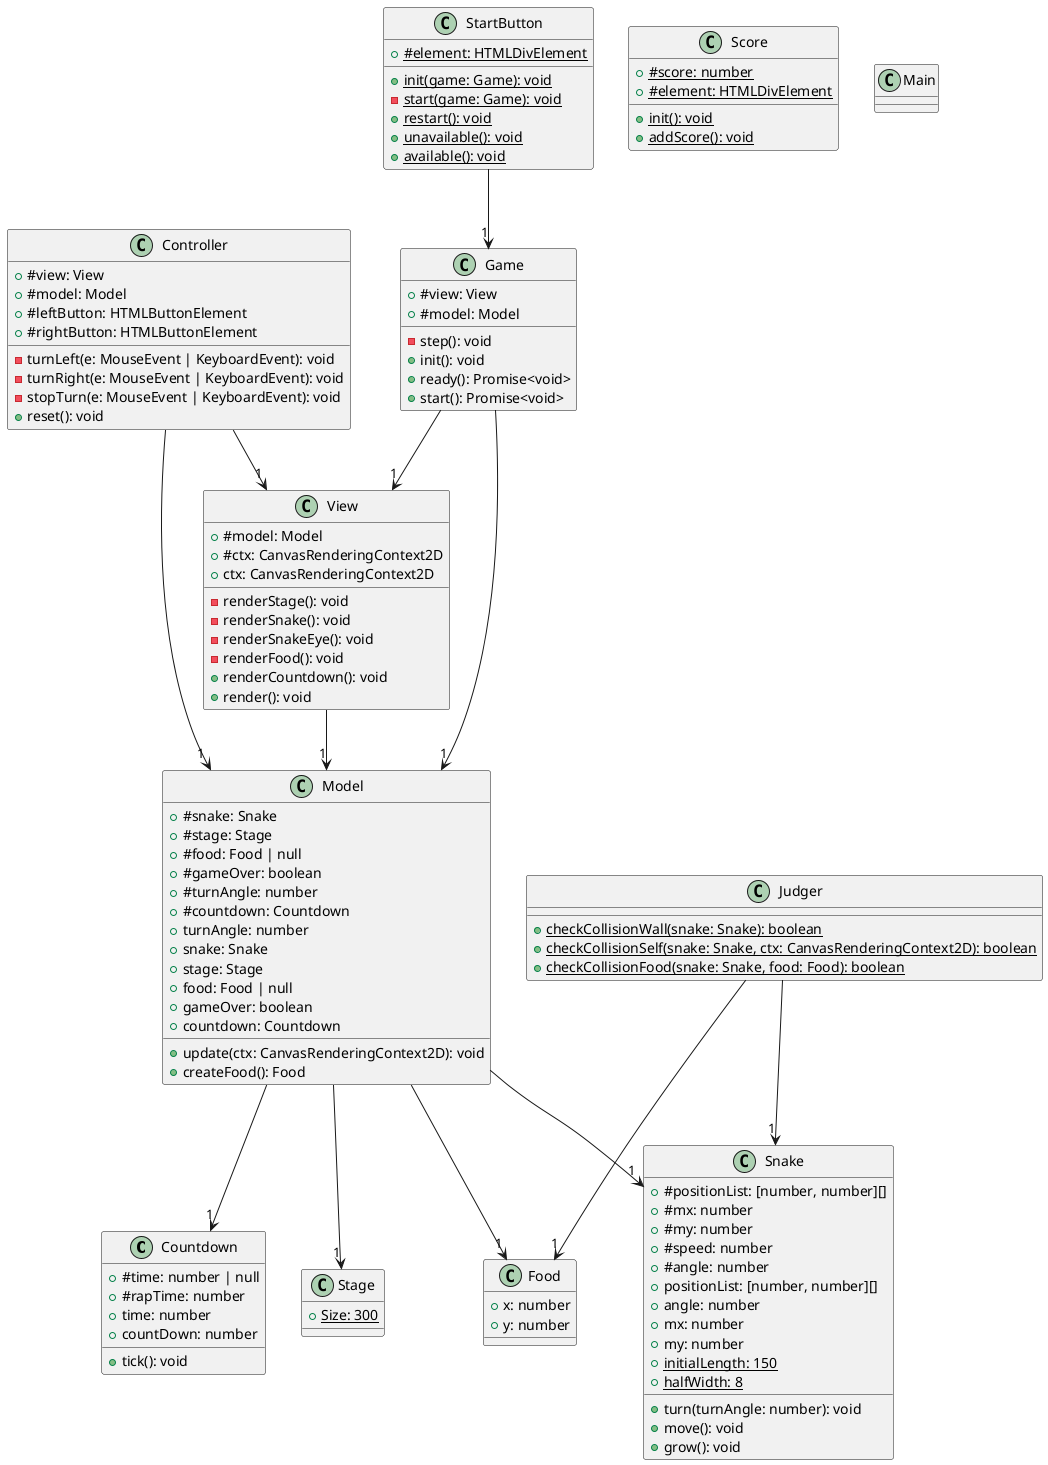 @startuml
class Countdown {
    +#time: number | null
    +#rapTime: number
    +tick(): void
    +time: number
    +countDown: number
}
class Food {
    +x: number
    +y: number
}
class Stage {
    +{static} Size: 300
}
class Snake {
    +#positionList: [number, number][]
    +#mx: number
    +#my: number
    +#speed: number
    +#angle: number
    +turn(turnAngle: number): void
    +move(): void
    +grow(): void
    +positionList: [number, number][]
    +angle: number
    +mx: number
    +my: number
    +{static} initialLength: 150
    +{static} halfWidth: 8
}
class Judger {
    +{static} checkCollisionWall(snake: Snake): boolean
    +{static} checkCollisionSelf(snake: Snake, ctx: CanvasRenderingContext2D): boolean
    +{static} checkCollisionFood(snake: Snake, food: Food): boolean
}
class Score {
    +{static} #score: number
    +{static} #element: HTMLDivElement
    +{static} init(): void
    +{static} addScore(): void
}
class Model {
    +#snake: Snake
    +#stage: Stage
    +#food: Food | null
    +#gameOver: boolean
    +#turnAngle: number
    +#countdown: Countdown
    +update(ctx: CanvasRenderingContext2D): void
    +createFood(): Food
    +turnAngle: number
    +snake: Snake
    +stage: Stage
    +food: Food | null
    +gameOver: boolean
    +countdown: Countdown
}
class View {
    +#model: Model
    +#ctx: CanvasRenderingContext2D
    -renderStage(): void
    -renderSnake(): void
    -renderSnakeEye(): void
    -renderFood(): void
    +renderCountdown(): void
    +render(): void
    +ctx: CanvasRenderingContext2D
}
class Controller {
    +#view: View
    +#model: Model
    +#leftButton: HTMLButtonElement
    +#rightButton: HTMLButtonElement
    -turnLeft(e: MouseEvent | KeyboardEvent): void
    -turnRight(e: MouseEvent | KeyboardEvent): void
    -stopTurn(e: MouseEvent | KeyboardEvent): void
    +reset(): void
}
class StartButton {
    +{static} #element: HTMLDivElement
    +{static} init(game: Game): void
    -{static} start(game: Game): void
    +{static} restart(): void
    +{static} unavailable(): void
    +{static} available(): void
}
class Game {
    +#view: View
    +#model: Model
    -step(): void
    +init(): void
    +ready(): Promise<void>
    +start(): Promise<void>
}
class Main
Judger --> "1" Snake
Judger --> "1" Food
Model --> "1" Snake
Model --> "1" Stage
Model --> "1" Food
Model --> "1" Countdown
View --> "1" Model
Controller --> "1" View
Controller --> "1" Model
StartButton --> "1" Game
Game --> "1" View
Game --> "1" Model
@enduml